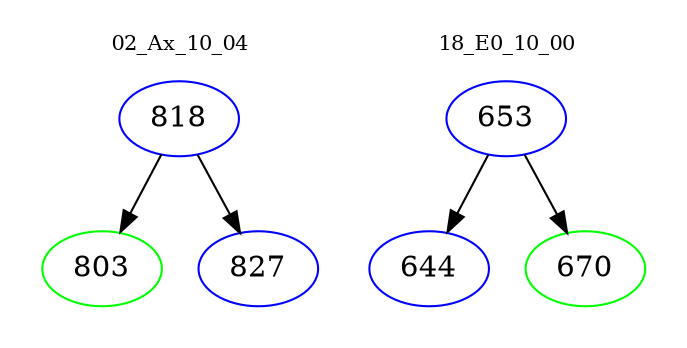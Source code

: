 digraph{
subgraph cluster_0 {
color = white
label = "02_Ax_10_04";
fontsize=10;
T0_818 [label="818", color="blue"]
T0_818 -> T0_803 [color="black"]
T0_803 [label="803", color="green"]
T0_818 -> T0_827 [color="black"]
T0_827 [label="827", color="blue"]
}
subgraph cluster_1 {
color = white
label = "18_E0_10_00";
fontsize=10;
T1_653 [label="653", color="blue"]
T1_653 -> T1_644 [color="black"]
T1_644 [label="644", color="blue"]
T1_653 -> T1_670 [color="black"]
T1_670 [label="670", color="green"]
}
}
